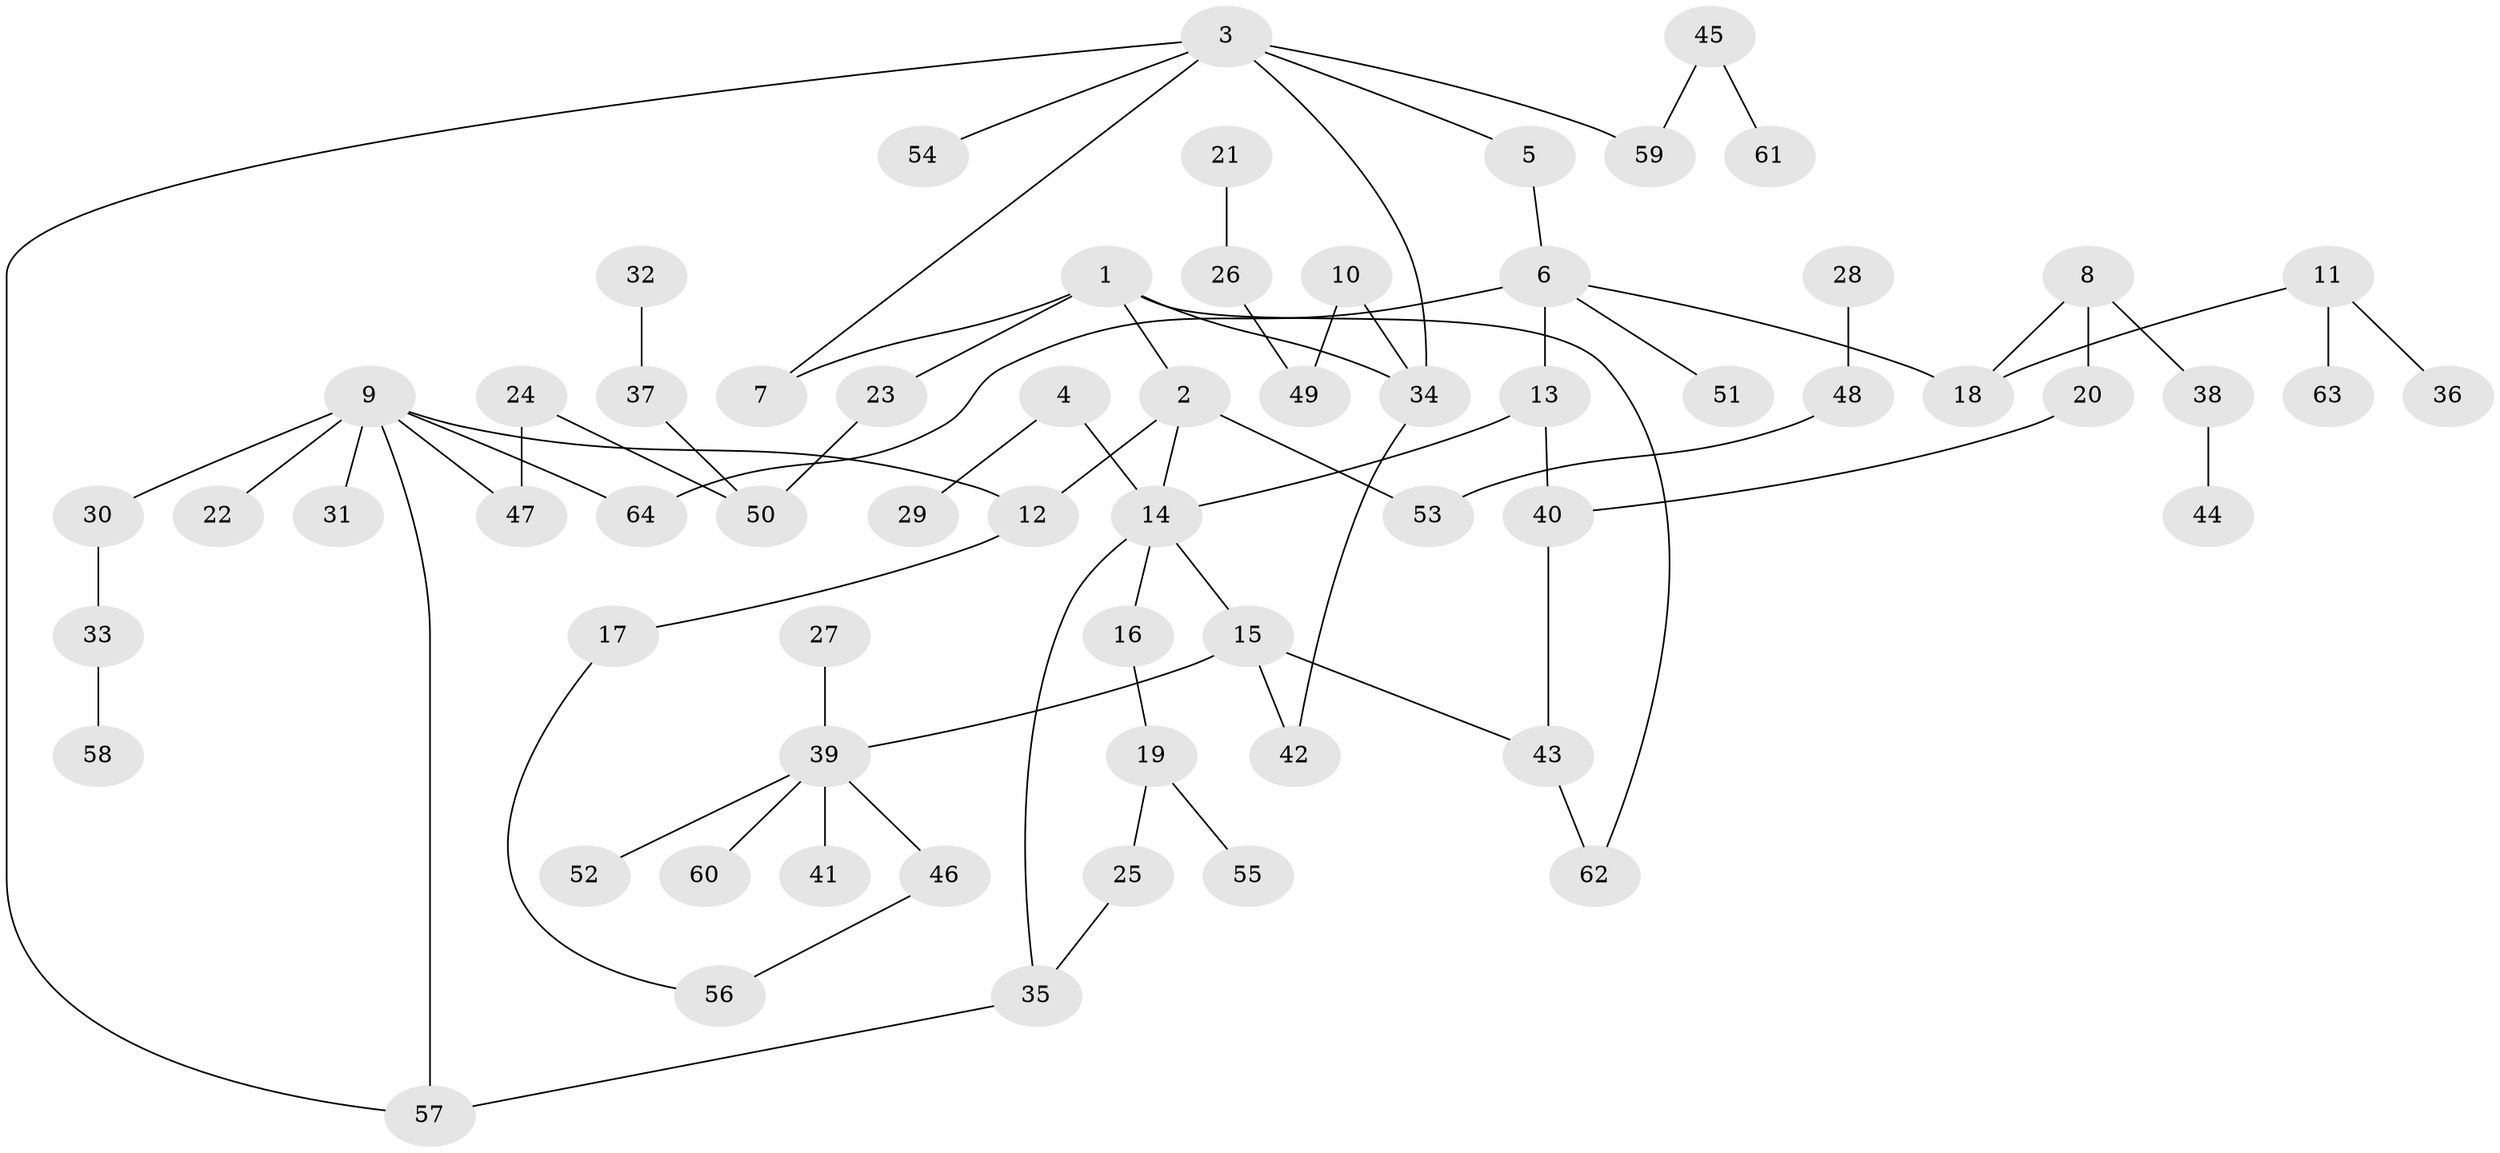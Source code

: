 // original degree distribution, {5: 0.03773584905660377, 3: 0.24528301886792453, 4: 0.05660377358490566, 7: 0.018867924528301886, 2: 0.29245283018867924, 6: 0.009433962264150943, 1: 0.33962264150943394}
// Generated by graph-tools (version 1.1) at 2025/36/03/04/25 23:36:05]
// undirected, 64 vertices, 75 edges
graph export_dot {
  node [color=gray90,style=filled];
  1;
  2;
  3;
  4;
  5;
  6;
  7;
  8;
  9;
  10;
  11;
  12;
  13;
  14;
  15;
  16;
  17;
  18;
  19;
  20;
  21;
  22;
  23;
  24;
  25;
  26;
  27;
  28;
  29;
  30;
  31;
  32;
  33;
  34;
  35;
  36;
  37;
  38;
  39;
  40;
  41;
  42;
  43;
  44;
  45;
  46;
  47;
  48;
  49;
  50;
  51;
  52;
  53;
  54;
  55;
  56;
  57;
  58;
  59;
  60;
  61;
  62;
  63;
  64;
  1 -- 2 [weight=1.0];
  1 -- 7 [weight=1.0];
  1 -- 23 [weight=1.0];
  1 -- 34 [weight=1.0];
  1 -- 62 [weight=1.0];
  2 -- 12 [weight=1.0];
  2 -- 14 [weight=1.0];
  2 -- 53 [weight=1.0];
  3 -- 5 [weight=1.0];
  3 -- 7 [weight=1.0];
  3 -- 34 [weight=1.0];
  3 -- 54 [weight=1.0];
  3 -- 57 [weight=1.0];
  3 -- 59 [weight=1.0];
  4 -- 14 [weight=1.0];
  4 -- 29 [weight=1.0];
  5 -- 6 [weight=1.0];
  6 -- 13 [weight=1.0];
  6 -- 18 [weight=1.0];
  6 -- 51 [weight=1.0];
  6 -- 64 [weight=1.0];
  8 -- 18 [weight=1.0];
  8 -- 20 [weight=1.0];
  8 -- 38 [weight=1.0];
  9 -- 12 [weight=1.0];
  9 -- 22 [weight=2.0];
  9 -- 30 [weight=1.0];
  9 -- 31 [weight=1.0];
  9 -- 47 [weight=1.0];
  9 -- 57 [weight=1.0];
  9 -- 64 [weight=1.0];
  10 -- 34 [weight=1.0];
  10 -- 49 [weight=1.0];
  11 -- 18 [weight=1.0];
  11 -- 36 [weight=1.0];
  11 -- 63 [weight=1.0];
  12 -- 17 [weight=1.0];
  13 -- 14 [weight=1.0];
  13 -- 40 [weight=1.0];
  14 -- 15 [weight=1.0];
  14 -- 16 [weight=1.0];
  14 -- 35 [weight=1.0];
  15 -- 39 [weight=1.0];
  15 -- 42 [weight=1.0];
  15 -- 43 [weight=1.0];
  16 -- 19 [weight=1.0];
  17 -- 56 [weight=1.0];
  19 -- 25 [weight=1.0];
  19 -- 55 [weight=2.0];
  20 -- 40 [weight=1.0];
  21 -- 26 [weight=1.0];
  23 -- 50 [weight=1.0];
  24 -- 47 [weight=1.0];
  24 -- 50 [weight=1.0];
  25 -- 35 [weight=1.0];
  26 -- 49 [weight=1.0];
  27 -- 39 [weight=1.0];
  28 -- 48 [weight=1.0];
  30 -- 33 [weight=1.0];
  32 -- 37 [weight=1.0];
  33 -- 58 [weight=1.0];
  34 -- 42 [weight=1.0];
  35 -- 57 [weight=1.0];
  37 -- 50 [weight=2.0];
  38 -- 44 [weight=1.0];
  39 -- 41 [weight=1.0];
  39 -- 46 [weight=1.0];
  39 -- 52 [weight=1.0];
  39 -- 60 [weight=1.0];
  40 -- 43 [weight=1.0];
  43 -- 62 [weight=1.0];
  45 -- 59 [weight=1.0];
  45 -- 61 [weight=1.0];
  46 -- 56 [weight=1.0];
  48 -- 53 [weight=1.0];
}
